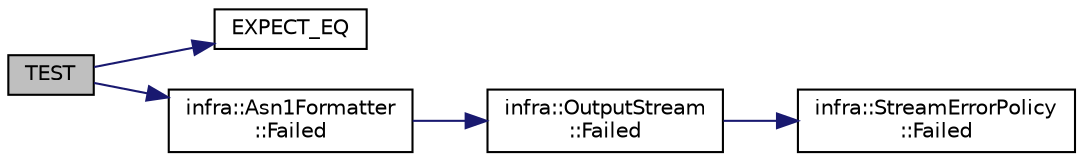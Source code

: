 digraph "TEST"
{
 // INTERACTIVE_SVG=YES
  edge [fontname="Helvetica",fontsize="10",labelfontname="Helvetica",labelfontsize="10"];
  node [fontname="Helvetica",fontsize="10",shape=record];
  rankdir="LR";
  Node0 [label="TEST",height=0.2,width=0.4,color="black", fillcolor="grey75", style="filled", fontcolor="black"];
  Node0 -> Node1 [color="midnightblue",fontsize="10",style="solid",fontname="Helvetica"];
  Node1 [label="EXPECT_EQ",height=0.2,width=0.4,color="black", fillcolor="white", style="filled",URL="$d6/def/_test_json_8cpp.html#a82745227e2f0a8edbb4ae630d88a8e86"];
  Node0 -> Node2 [color="midnightblue",fontsize="10",style="solid",fontname="Helvetica"];
  Node2 [label="infra::Asn1Formatter\l::Failed",height=0.2,width=0.4,color="black", fillcolor="white", style="filled",URL="$db/dc0/classinfra_1_1_asn1_formatter.html#a5cc9492762c4ce2da2f418b3fa11b38a"];
  Node2 -> Node3 [color="midnightblue",fontsize="10",style="solid",fontname="Helvetica"];
  Node3 [label="infra::OutputStream\l::Failed",height=0.2,width=0.4,color="black", fillcolor="white", style="filled",URL="$d6/d97/classinfra_1_1_output_stream.html#ade5c47bed1967d2bd3a15767b8bcf9fd"];
  Node3 -> Node4 [color="midnightblue",fontsize="10",style="solid",fontname="Helvetica"];
  Node4 [label="infra::StreamErrorPolicy\l::Failed",height=0.2,width=0.4,color="black", fillcolor="white", style="filled",URL="$d5/d4a/classinfra_1_1_stream_error_policy.html#ac1558d645711dd9685f926115719eb15"];
}
